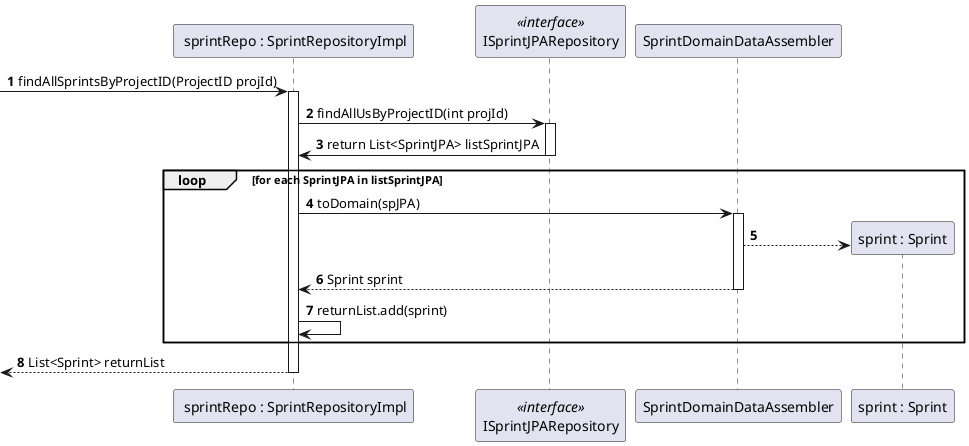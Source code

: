 @startuml
'https://plantuml.com/sequence-diagram

participant " sprintRepo : SprintRepositoryImpl" as spRepo
participant "ISprintJPARepository" as spJPARepo <<interface>>
participant "SprintDomainDataAssembler" as spAssembler



autonumber

[-> spRepo : findAllSprintsByProjectID(ProjectID projId)
activate spRepo
spRepo -> spJPARepo : findAllUsByProjectID(int projId)
activate spJPARepo
spRepo <- spJPARepo : return List<SprintJPA> listSprintJPA
deactivate spJPARepo

loop for each SprintJPA in listSprintJPA


spRepo -> spAssembler : toDomain(spJPA)
activate spAssembler
spAssembler-->"sprint : Sprint" ** :
spAssembler-->spRepo : Sprint sprint
deactivate spAssembler

spRepo -> spRepo : returnList.add(sprint)


end

[<-- spRepo : List<Sprint> returnList
deactivate spRepo

@enduml